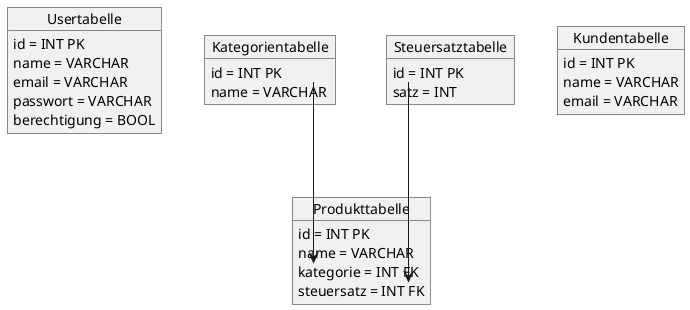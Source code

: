 @startuml Tabellenschema

skinparam Linetype ortho
object Usertabelle {

    id = INT PK 
    name = VARCHAR
    email = VARCHAR
    passwort = VARCHAR
    berechtigung = BOOL
}

object Produkttabelle {

    id = INT PK
    name = VARCHAR
    kategorie = INT FK
    steuersatz = INT FK
}

object Kategorientabelle {

    id = INT PK
    name = VARCHAR
}

object Steuersatztabelle{
    id = INT PK
    satz = INT
}

Kategorientabelle::id --> Produkttabelle::kategorie
Steuersatztabelle::id --> Produkttabelle::steuersatz

object Kundentabelle{
    id = INT PK
    name = VARCHAR
    email = VARCHAR
    
}
@enduml
